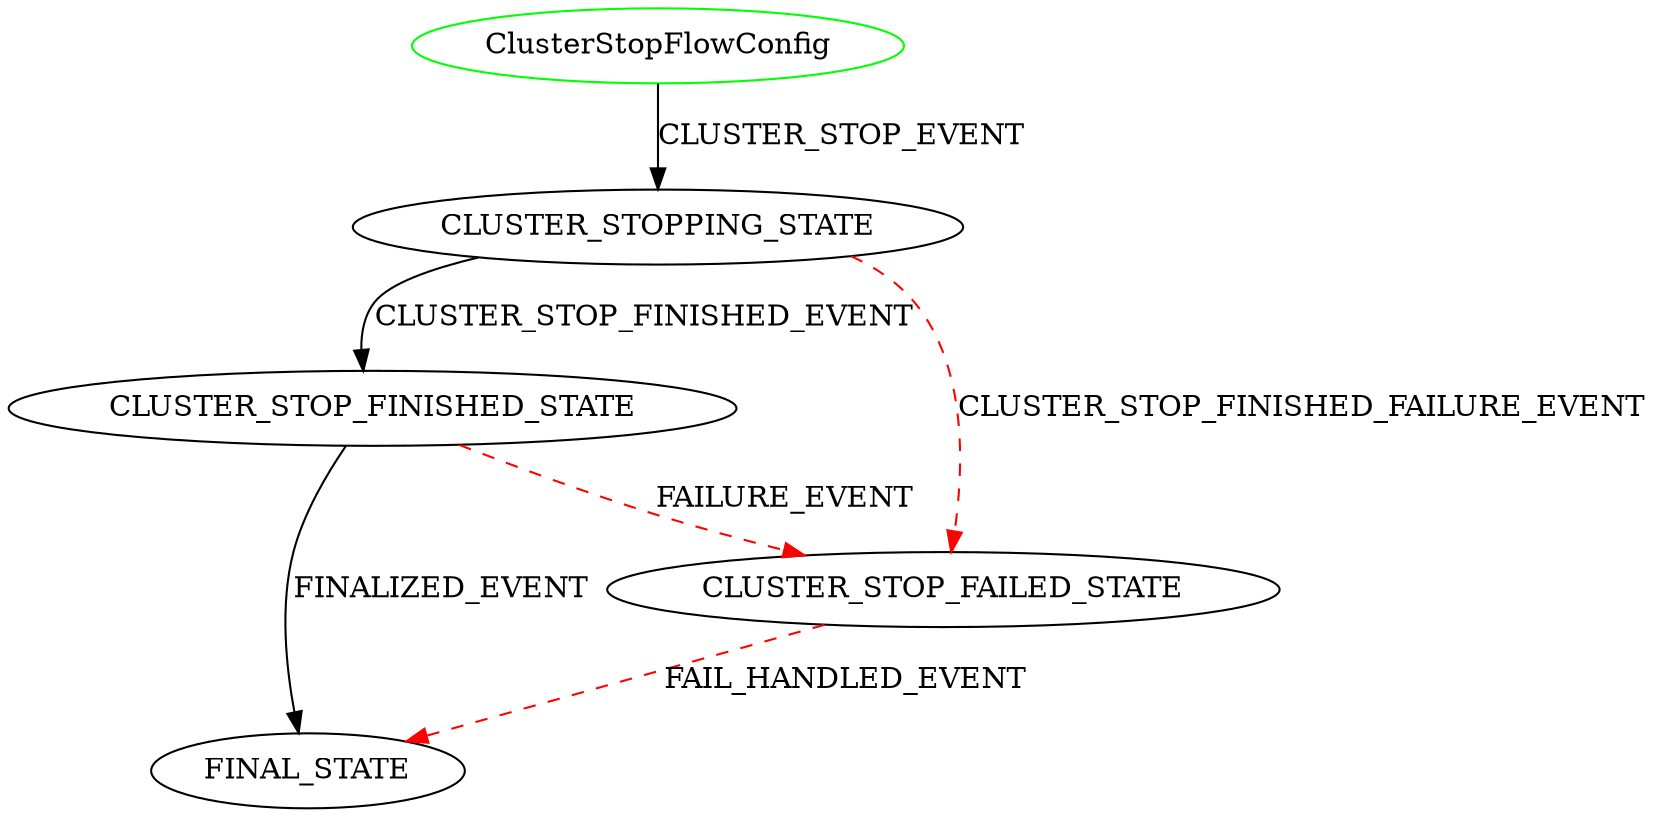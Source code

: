 digraph {
INIT_STATE [label="ClusterStopFlowConfig" shape=ellipse color=green];
INIT_STATE -> CLUSTER_STOPPING_STATE [label="CLUSTER_STOP_EVENT" color=black style=solid];
CLUSTER_STOPPING_STATE -> CLUSTER_STOP_FINISHED_STATE [label="CLUSTER_STOP_FINISHED_EVENT" color=black style=solid];
CLUSTER_STOPPING_STATE -> CLUSTER_STOP_FAILED_STATE [label="CLUSTER_STOP_FINISHED_FAILURE_EVENT" color=red style=dashed];
CLUSTER_STOP_FAILED_STATE -> FINAL_STATE [label="FAIL_HANDLED_EVENT" color=red style=dashed];
CLUSTER_STOP_FINISHED_STATE -> FINAL_STATE [label="FINALIZED_EVENT" color=black style=solid];
CLUSTER_STOP_FINISHED_STATE -> CLUSTER_STOP_FAILED_STATE [label="FAILURE_EVENT" color=red style=dashed];
}